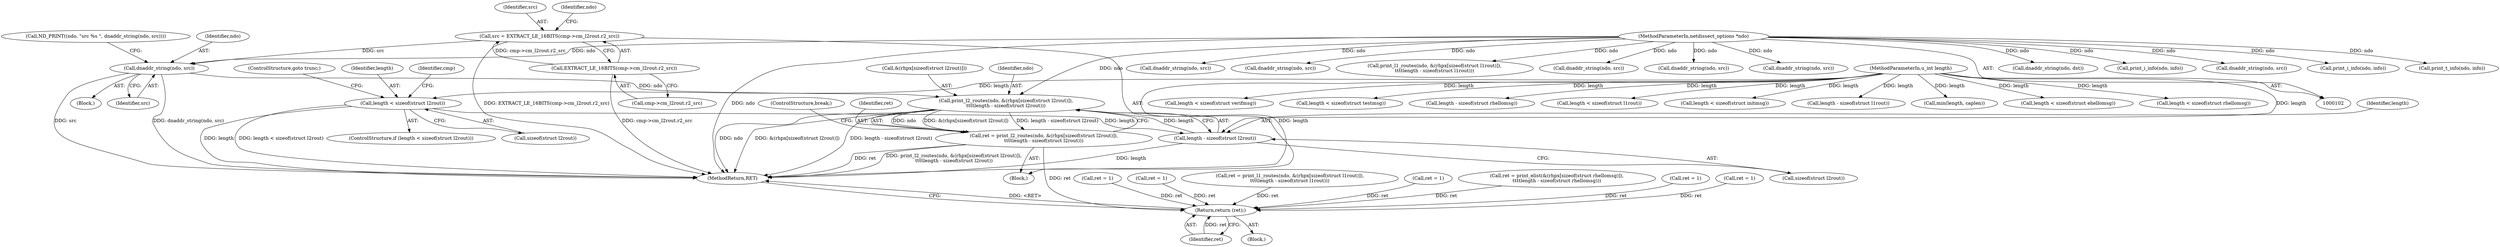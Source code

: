 digraph "0_tcpdump_c6e0531b5def26ecf912e8de6ade86cbdaed3751_0@array" {
"1000411" [label="(Call,print_l2_routes(ndo, &(rhpx[sizeof(struct l2rout)]),\n\t\t\t\tlength - sizeof(struct l2rout)))"];
"1000406" [label="(Call,dnaddr_string(ndo, src))"];
"1000103" [label="(MethodParameterIn,netdissect_options *ndo)"];
"1000393" [label="(Call,src = EXTRACT_LE_16BITS(cmp->cm_l2rout.r2_src))"];
"1000395" [label="(Call,EXTRACT_LE_16BITS(cmp->cm_l2rout.r2_src))"];
"1000418" [label="(Call,length - sizeof(struct l2rout))"];
"1000384" [label="(Call,length < sizeof(struct l2rout))"];
"1000105" [label="(MethodParameterIn,u_int length)"];
"1000409" [label="(Call,ret = print_l2_routes(ndo, &(rhpx[sizeof(struct l2rout)]),\n\t\t\t\tlength - sizeof(struct l2rout)))"];
"1000717" [label="(Return,return (ret);)"];
"1000413" [label="(Call,&(rhpx[sizeof(struct l2rout)]))"];
"1000249" [label="(Call,length < sizeof(struct verifmsg))"];
"1000691" [label="(Call,dnaddr_string(ndo, dst))"];
"1000670" [label="(Call,print_i_info(ndo, info))"];
"1000412" [label="(Identifier,ndo)"];
"1000239" [label="(Call,ret = 1)"];
"1000407" [label="(Identifier,ndo)"];
"1000361" [label="(Call,dnaddr_string(ndo, src))"];
"1000404" [label="(Block,)"];
"1000105" [label="(MethodParameterIn,u_int length)"];
"1000294" [label="(Call,length < sizeof(struct testmsg))"];
"1000517" [label="(Call,print_i_info(ndo, info))"];
"1000384" [label="(Call,length < sizeof(struct l2rout))"];
"1000218" [label="(Call,print_t_info(ndo, info))"];
"1000422" [label="(ControlStructure,break;)"];
"1000418" [label="(Call,length - sizeof(struct l2rout))"];
"1000697" [label="(Call,ret = 1)"];
"1000685" [label="(Call,dnaddr_string(ndo, src))"];
"1000325" [label="(Call,dnaddr_string(ndo, src))"];
"1000395" [label="(Call,EXTRACT_LE_16BITS(cmp->cm_l2rout.r2_src))"];
"1000548" [label="(Call,length - sizeof(struct rhellomsg))"];
"1000388" [label="(ControlStructure,goto trunc;)"];
"1000420" [label="(Call,sizeof(struct l2rout))"];
"1000339" [label="(Call,length < sizeof(struct l1rout))"];
"1000419" [label="(Identifier,length)"];
"1000366" [label="(Call,print_l1_routes(ndo, &(rhpx[sizeof(struct l1rout)]),\n\t\t\t\tlength - sizeof(struct l1rout)))"];
"1000396" [label="(Call,cmp->cm_l2rout.r2_src)"];
"1000153" [label="(Call,length < sizeof(struct initmsg))"];
"1000393" [label="(Call,src = EXTRACT_LE_16BITS(cmp->cm_l2rout.r2_src))"];
"1000409" [label="(Call,ret = print_l2_routes(ndo, &(rhpx[sizeof(struct l2rout)]),\n\t\t\t\tlength - sizeof(struct l2rout)))"];
"1000411" [label="(Call,print_l2_routes(ndo, &(rhpx[sizeof(struct l2rout)]),\n\t\t\t\tlength - sizeof(struct l2rout)))"];
"1000410" [label="(Identifier,ret)"];
"1000717" [label="(Return,return (ret);)"];
"1000406" [label="(Call,dnaddr_string(ndo, src))"];
"1000394" [label="(Identifier,src)"];
"1000364" [label="(Call,ret = print_l1_routes(ndo, &(rhpx[sizeof(struct l1rout)]),\n\t\t\t\tlength - sizeof(struct l1rout)))"];
"1000713" [label="(Call,ret = 1)"];
"1000718" [label="(Identifier,ret)"];
"1000540" [label="(Call,ret = print_elist(&(rhpx[sizeof(struct rhellomsg)]),\n\t\t\t\tlength - sizeof(struct rhellomsg)))"];
"1000401" [label="(Call,ND_PRINT((ndo, \"src %s \", dnaddr_string(ndo, src))))"];
"1000386" [label="(Call,sizeof(struct l2rout))"];
"1000103" [label="(MethodParameterIn,netdissect_options *ndo)"];
"1000227" [label="(Call,dnaddr_string(ndo, src))"];
"1000373" [label="(Call,length - sizeof(struct l1rout))"];
"1000146" [label="(Block,)"];
"1000710" [label="(Call,min(length, caplen))"];
"1000383" [label="(ControlStructure,if (length < sizeof(struct l2rout)))"];
"1000107" [label="(Block,)"];
"1000532" [label="(Call,dnaddr_string(ndo, src))"];
"1000722" [label="(MethodReturn,RET)"];
"1000329" [label="(Call,ret = 1)"];
"1000284" [label="(Call,ret = 1)"];
"1000408" [label="(Identifier,src)"];
"1000280" [label="(Call,dnaddr_string(ndo, src))"];
"1000385" [label="(Identifier,length)"];
"1000391" [label="(Identifier,cmp)"];
"1000403" [label="(Identifier,ndo)"];
"1000559" [label="(Call,length < sizeof(struct ehellomsg))"];
"1000429" [label="(Call,length < sizeof(struct rhellomsg))"];
"1000411" -> "1000409"  [label="AST: "];
"1000411" -> "1000418"  [label="CFG: "];
"1000412" -> "1000411"  [label="AST: "];
"1000413" -> "1000411"  [label="AST: "];
"1000418" -> "1000411"  [label="AST: "];
"1000409" -> "1000411"  [label="CFG: "];
"1000411" -> "1000722"  [label="DDG: ndo"];
"1000411" -> "1000722"  [label="DDG: &(rhpx[sizeof(struct l2rout)])"];
"1000411" -> "1000722"  [label="DDG: length - sizeof(struct l2rout)"];
"1000411" -> "1000409"  [label="DDG: ndo"];
"1000411" -> "1000409"  [label="DDG: &(rhpx[sizeof(struct l2rout)])"];
"1000411" -> "1000409"  [label="DDG: length - sizeof(struct l2rout)"];
"1000406" -> "1000411"  [label="DDG: ndo"];
"1000103" -> "1000411"  [label="DDG: ndo"];
"1000418" -> "1000411"  [label="DDG: length"];
"1000406" -> "1000404"  [label="AST: "];
"1000406" -> "1000408"  [label="CFG: "];
"1000407" -> "1000406"  [label="AST: "];
"1000408" -> "1000406"  [label="AST: "];
"1000401" -> "1000406"  [label="CFG: "];
"1000406" -> "1000722"  [label="DDG: src"];
"1000406" -> "1000722"  [label="DDG: dnaddr_string(ndo, src)"];
"1000103" -> "1000406"  [label="DDG: ndo"];
"1000393" -> "1000406"  [label="DDG: src"];
"1000103" -> "1000102"  [label="AST: "];
"1000103" -> "1000722"  [label="DDG: ndo"];
"1000103" -> "1000218"  [label="DDG: ndo"];
"1000103" -> "1000227"  [label="DDG: ndo"];
"1000103" -> "1000280"  [label="DDG: ndo"];
"1000103" -> "1000325"  [label="DDG: ndo"];
"1000103" -> "1000361"  [label="DDG: ndo"];
"1000103" -> "1000366"  [label="DDG: ndo"];
"1000103" -> "1000517"  [label="DDG: ndo"];
"1000103" -> "1000532"  [label="DDG: ndo"];
"1000103" -> "1000670"  [label="DDG: ndo"];
"1000103" -> "1000685"  [label="DDG: ndo"];
"1000103" -> "1000691"  [label="DDG: ndo"];
"1000393" -> "1000146"  [label="AST: "];
"1000393" -> "1000395"  [label="CFG: "];
"1000394" -> "1000393"  [label="AST: "];
"1000395" -> "1000393"  [label="AST: "];
"1000403" -> "1000393"  [label="CFG: "];
"1000393" -> "1000722"  [label="DDG: EXTRACT_LE_16BITS(cmp->cm_l2rout.r2_src)"];
"1000395" -> "1000393"  [label="DDG: cmp->cm_l2rout.r2_src"];
"1000395" -> "1000396"  [label="CFG: "];
"1000396" -> "1000395"  [label="AST: "];
"1000395" -> "1000722"  [label="DDG: cmp->cm_l2rout.r2_src"];
"1000418" -> "1000420"  [label="CFG: "];
"1000419" -> "1000418"  [label="AST: "];
"1000420" -> "1000418"  [label="AST: "];
"1000418" -> "1000722"  [label="DDG: length"];
"1000384" -> "1000418"  [label="DDG: length"];
"1000105" -> "1000418"  [label="DDG: length"];
"1000384" -> "1000383"  [label="AST: "];
"1000384" -> "1000386"  [label="CFG: "];
"1000385" -> "1000384"  [label="AST: "];
"1000386" -> "1000384"  [label="AST: "];
"1000388" -> "1000384"  [label="CFG: "];
"1000391" -> "1000384"  [label="CFG: "];
"1000384" -> "1000722"  [label="DDG: length < sizeof(struct l2rout)"];
"1000384" -> "1000722"  [label="DDG: length"];
"1000105" -> "1000384"  [label="DDG: length"];
"1000105" -> "1000102"  [label="AST: "];
"1000105" -> "1000722"  [label="DDG: length"];
"1000105" -> "1000153"  [label="DDG: length"];
"1000105" -> "1000249"  [label="DDG: length"];
"1000105" -> "1000294"  [label="DDG: length"];
"1000105" -> "1000339"  [label="DDG: length"];
"1000105" -> "1000373"  [label="DDG: length"];
"1000105" -> "1000429"  [label="DDG: length"];
"1000105" -> "1000548"  [label="DDG: length"];
"1000105" -> "1000559"  [label="DDG: length"];
"1000105" -> "1000710"  [label="DDG: length"];
"1000409" -> "1000146"  [label="AST: "];
"1000410" -> "1000409"  [label="AST: "];
"1000422" -> "1000409"  [label="CFG: "];
"1000409" -> "1000722"  [label="DDG: print_l2_routes(ndo, &(rhpx[sizeof(struct l2rout)]),\n\t\t\t\tlength - sizeof(struct l2rout))"];
"1000409" -> "1000722"  [label="DDG: ret"];
"1000409" -> "1000717"  [label="DDG: ret"];
"1000717" -> "1000107"  [label="AST: "];
"1000717" -> "1000718"  [label="CFG: "];
"1000718" -> "1000717"  [label="AST: "];
"1000722" -> "1000717"  [label="CFG: "];
"1000717" -> "1000722"  [label="DDG: <RET>"];
"1000718" -> "1000717"  [label="DDG: ret"];
"1000284" -> "1000717"  [label="DDG: ret"];
"1000239" -> "1000717"  [label="DDG: ret"];
"1000329" -> "1000717"  [label="DDG: ret"];
"1000697" -> "1000717"  [label="DDG: ret"];
"1000540" -> "1000717"  [label="DDG: ret"];
"1000713" -> "1000717"  [label="DDG: ret"];
"1000364" -> "1000717"  [label="DDG: ret"];
}
